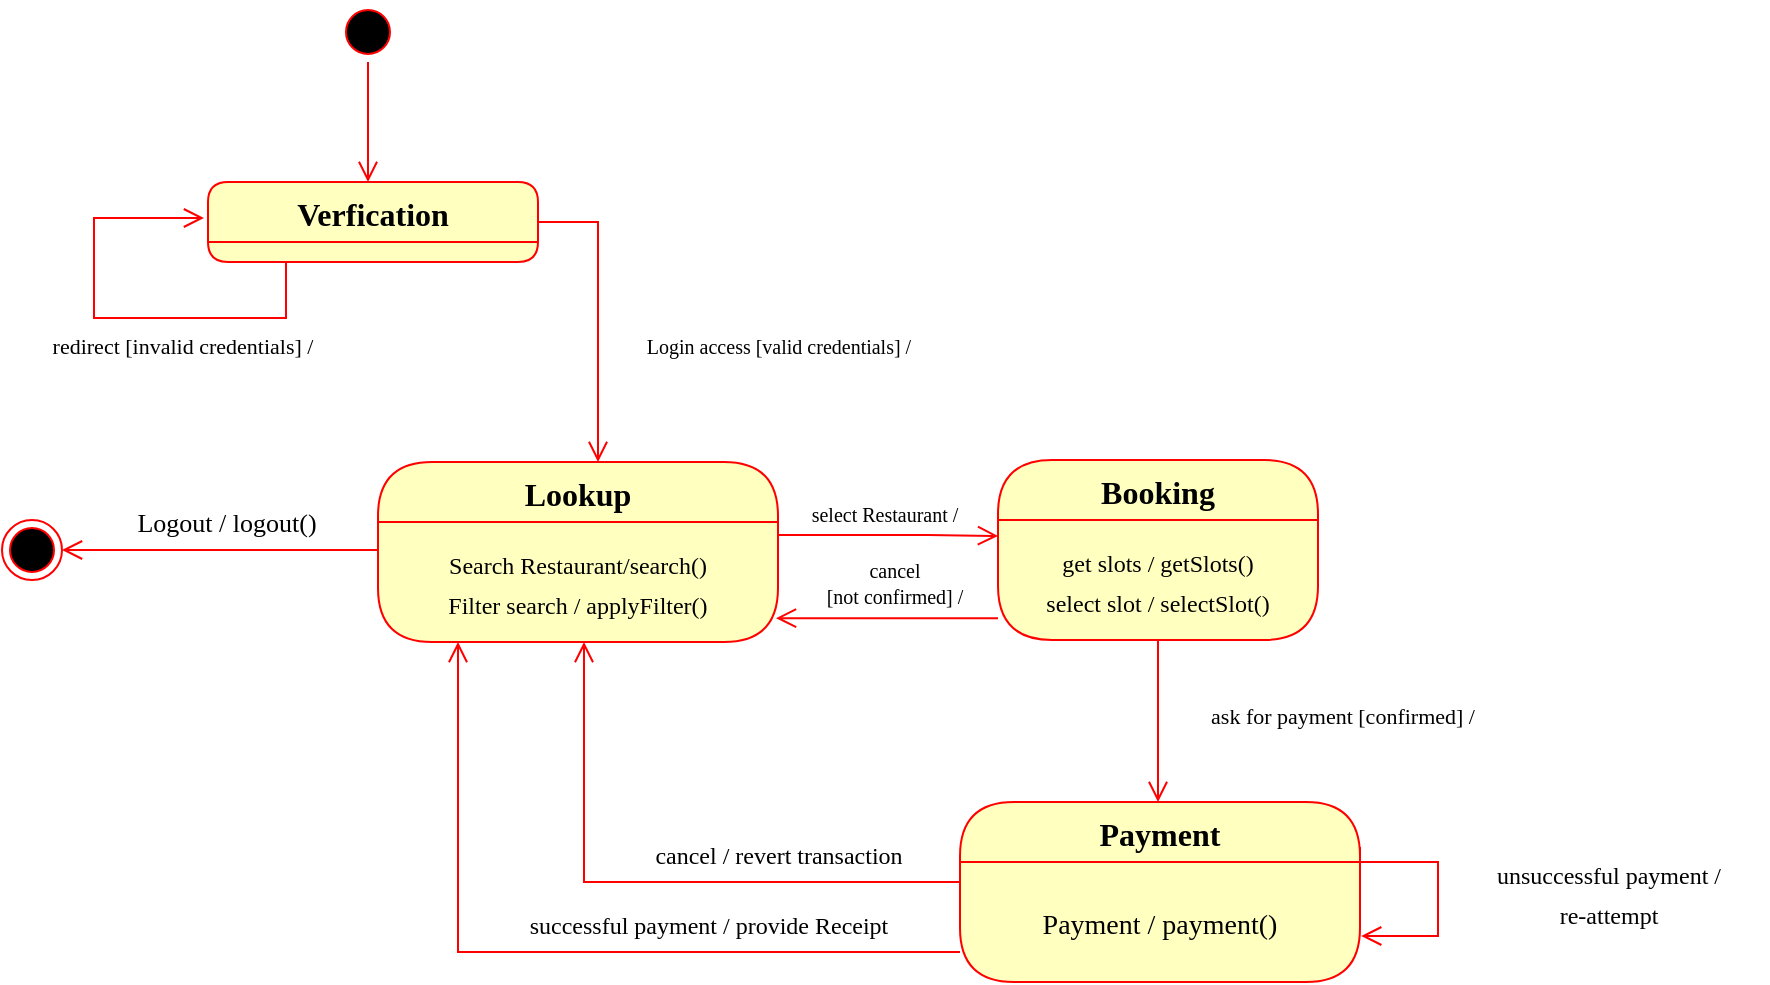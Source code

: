 <mxfile version="15.4.0" type="device"><diagram id="LAeb3qHv1S6SJWcj8WCk" name="Page-1"><mxGraphModel dx="1483" dy="856" grid="1" gridSize="10" guides="1" tooltips="1" connect="1" arrows="1" fold="1" page="1" pageScale="1" pageWidth="1169" pageHeight="827" math="0" shadow="0"><root><mxCell id="0"/><mxCell id="1" parent="0"/><mxCell id="2TR7QT11FFXnB1-whly8-22" value="&lt;font style=&quot;font-size: 10px&quot;&gt;[not confirmed] /&lt;/font&gt;" style="text;html=1;align=center;verticalAlign=middle;resizable=0;points=[];autosize=1;strokeColor=none;fillColor=none;fontSize=16;fontFamily=Verdana;" parent="1" vertex="1"><mxGeometry x="539" y="394" width="100" height="30" as="geometry"/></mxCell><mxCell id="2TR7QT11FFXnB1-whly8-2" value="" style="ellipse;html=1;shape=startState;fillColor=#000000;strokeColor=#ff0000;fontSize=16;fontFamily=Verdana;" parent="1" vertex="1"><mxGeometry x="311" y="114" width="30" height="30" as="geometry"/></mxCell><mxCell id="2TR7QT11FFXnB1-whly8-3" value="" style="edgeStyle=orthogonalEdgeStyle;html=1;verticalAlign=bottom;endArrow=open;endSize=8;strokeColor=#ff0000;rounded=0;fontSize=16;fontFamily=Verdana;" parent="1" source="2TR7QT11FFXnB1-whly8-2" edge="1"><mxGeometry relative="1" as="geometry"><mxPoint x="326" y="204" as="targetPoint"/></mxGeometry></mxCell><mxCell id="2TR7QT11FFXnB1-whly8-4" value="Verfication" style="swimlane;fontStyle=1;align=center;verticalAlign=middle;childLayout=stackLayout;horizontal=1;startSize=30;horizontalStack=0;resizeParent=0;resizeLast=1;container=0;fontColor=#000000;collapsible=0;rounded=1;arcSize=30;strokeColor=#ff0000;fillColor=#ffffc0;swimlaneFillColor=#ffffc0;dropTarget=0;fontSize=16;fontFamily=Verdana;" parent="1" vertex="1"><mxGeometry x="246" y="204" width="165" height="40" as="geometry"/></mxCell><mxCell id="2TR7QT11FFXnB1-whly8-6" value="" style="edgeStyle=orthogonalEdgeStyle;html=1;verticalAlign=bottom;endArrow=open;endSize=8;strokeColor=#ff0000;rounded=0;fontSize=16;fontFamily=Verdana;entryX=0;entryY=0.5;entryDx=0;entryDy=0;exitX=0.25;exitY=1;exitDx=0;exitDy=0;" parent="1" source="2TR7QT11FFXnB1-whly8-4" edge="1"><mxGeometry relative="1" as="geometry"><mxPoint x="244" y="222" as="targetPoint"/><mxPoint x="285" y="242" as="sourcePoint"/><Array as="points"><mxPoint x="285" y="244"/><mxPoint x="285" y="272"/><mxPoint x="189" y="272"/><mxPoint x="189" y="222"/></Array></mxGeometry></mxCell><mxCell id="2TR7QT11FFXnB1-whly8-7" value="&lt;font style=&quot;font-size: 11px&quot;&gt;redirect [invalid credentials] /&lt;/font&gt;" style="text;html=1;align=center;verticalAlign=middle;resizable=0;points=[];autosize=1;strokeColor=none;fillColor=none;fontSize=16;fontFamily=Verdana;" parent="1" vertex="1"><mxGeometry x="143" y="269" width="180" height="30" as="geometry"/></mxCell><mxCell id="2TR7QT11FFXnB1-whly8-8" value="" style="edgeStyle=orthogonalEdgeStyle;html=1;verticalAlign=bottom;endArrow=open;endSize=8;strokeColor=#ff0000;rounded=0;fontSize=16;fontFamily=Verdana;exitX=1;exitY=0.75;exitDx=0;exitDy=0;" parent="1" source="2TR7QT11FFXnB1-whly8-4" edge="1"><mxGeometry relative="1" as="geometry"><mxPoint x="441" y="344" as="targetPoint"/><mxPoint x="469.22" y="336" as="sourcePoint"/><Array as="points"><mxPoint x="411" y="224"/><mxPoint x="441" y="224"/><mxPoint x="441" y="334"/></Array></mxGeometry></mxCell><mxCell id="2TR7QT11FFXnB1-whly8-11" value="Lookup" style="swimlane;fontStyle=1;align=center;verticalAlign=middle;childLayout=stackLayout;horizontal=1;startSize=30;horizontalStack=0;resizeParent=0;resizeLast=1;container=0;fontColor=#000000;collapsible=0;rounded=1;arcSize=30;strokeColor=#ff0000;fillColor=#ffffc0;swimlaneFillColor=#ffffc0;dropTarget=0;fontFamily=Verdana;fontSize=16;" parent="1" vertex="1"><mxGeometry x="331" y="344" width="200" height="90" as="geometry"/></mxCell><mxCell id="2TR7QT11FFXnB1-whly8-12" value="&lt;font style=&quot;font-size: 12px&quot;&gt;Search Restaurant/search()&lt;br&gt;Filter search / applyFilter()&lt;br&gt;&lt;/font&gt;" style="text;html=1;strokeColor=none;fillColor=none;align=center;verticalAlign=middle;spacingLeft=4;spacingRight=4;whiteSpace=wrap;overflow=hidden;rotatable=0;fontColor=#000000;fontFamily=Verdana;fontSize=16;" parent="2TR7QT11FFXnB1-whly8-11" vertex="1"><mxGeometry y="30" width="200" height="60" as="geometry"/></mxCell><mxCell id="2TR7QT11FFXnB1-whly8-13" value="" style="edgeStyle=orthogonalEdgeStyle;html=1;verticalAlign=bottom;endArrow=open;endSize=8;strokeColor=#ff0000;rounded=0;fontFamily=Verdana;fontSize=16;exitX=1;exitY=0.25;exitDx=0;exitDy=0;" parent="1" edge="1"><mxGeometry relative="1" as="geometry"><mxPoint x="641" y="381" as="targetPoint"/><mxPoint x="531" y="380.5" as="sourcePoint"/><Array as="points"><mxPoint x="606" y="381"/></Array></mxGeometry></mxCell><mxCell id="2TR7QT11FFXnB1-whly8-14" value="Booking" style="swimlane;fontStyle=1;align=center;verticalAlign=middle;childLayout=stackLayout;horizontal=1;startSize=30;horizontalStack=0;resizeParent=0;resizeLast=1;container=0;fontColor=#000000;collapsible=0;rounded=1;arcSize=30;strokeColor=#ff0000;fillColor=#ffffc0;swimlaneFillColor=#ffffc0;dropTarget=0;fontFamily=Verdana;fontSize=16;" parent="1" vertex="1"><mxGeometry x="641" y="343" width="160" height="90" as="geometry"/></mxCell><mxCell id="2TR7QT11FFXnB1-whly8-15" value="&lt;font style=&quot;font-size: 12px&quot;&gt;get slots / getSlots()&lt;br&gt;select slot / selectSlot()&lt;/font&gt;" style="text;html=1;strokeColor=none;fillColor=none;align=center;verticalAlign=middle;spacingLeft=4;spacingRight=4;whiteSpace=wrap;overflow=hidden;rotatable=0;fontColor=#000000;fontFamily=Verdana;fontSize=16;" parent="2TR7QT11FFXnB1-whly8-14" vertex="1"><mxGeometry y="30" width="160" height="60" as="geometry"/></mxCell><mxCell id="2TR7QT11FFXnB1-whly8-16" value="" style="edgeStyle=orthogonalEdgeStyle;html=1;verticalAlign=bottom;endArrow=open;endSize=8;strokeColor=#ff0000;rounded=0;fontFamily=Verdana;fontSize=16;" parent="1" source="2TR7QT11FFXnB1-whly8-14" edge="1"><mxGeometry relative="1" as="geometry"><mxPoint x="721" y="514" as="targetPoint"/></mxGeometry></mxCell><mxCell id="2TR7QT11FFXnB1-whly8-17" value="&lt;font style=&quot;font-size: 10px&quot;&gt;select Restaurant /&lt;/font&gt;" style="text;html=1;align=center;verticalAlign=middle;resizable=0;points=[];autosize=1;strokeColor=none;fillColor=none;fontSize=16;fontFamily=Verdana;" parent="1" vertex="1"><mxGeometry x="529" y="353" width="110" height="30" as="geometry"/></mxCell><mxCell id="2TR7QT11FFXnB1-whly8-18" value="&lt;font style=&quot;font-size: 10px&quot;&gt;Login access [valid credentials] /&lt;/font&gt;" style="text;html=1;align=center;verticalAlign=middle;resizable=0;points=[];autosize=1;strokeColor=none;fillColor=none;fontSize=16;fontFamily=Verdana;" parent="1" vertex="1"><mxGeometry x="441" y="269" width="180" height="30" as="geometry"/></mxCell><mxCell id="2TR7QT11FFXnB1-whly8-19" value="&lt;font style=&quot;font-size: 11px&quot;&gt;ask for payment [confirmed] /&lt;/font&gt;" style="text;html=1;align=center;verticalAlign=middle;resizable=0;points=[];autosize=1;strokeColor=none;fillColor=none;fontSize=16;fontFamily=Verdana;" parent="1" vertex="1"><mxGeometry x="723" y="454" width="180" height="30" as="geometry"/></mxCell><mxCell id="2TR7QT11FFXnB1-whly8-20" value="" style="edgeStyle=orthogonalEdgeStyle;html=1;verticalAlign=bottom;endArrow=open;endSize=8;strokeColor=#ff0000;rounded=0;fontFamily=Verdana;fontSize=16;" parent="1" source="2TR7QT11FFXnB1-whly8-15" edge="1"><mxGeometry relative="1" as="geometry"><mxPoint x="530" y="422.1" as="targetPoint"/><mxPoint x="639.04" y="422.14" as="sourcePoint"/><Array as="points"><mxPoint x="580" y="422"/></Array></mxGeometry></mxCell><mxCell id="2TR7QT11FFXnB1-whly8-21" value="&lt;blockquote style=&quot;margin: 0 0 0 40px ; border: none ; padding: 0px&quot;&gt;&lt;/blockquote&gt;&lt;font style=&quot;font-size: 10px&quot;&gt;cancel&lt;/font&gt;" style="text;html=1;align=center;verticalAlign=middle;resizable=0;points=[];autosize=1;strokeColor=none;fillColor=none;fontSize=16;fontFamily=Verdana;" parent="1" vertex="1"><mxGeometry x="559" y="381" width="60" height="30" as="geometry"/></mxCell><mxCell id="2TR7QT11FFXnB1-whly8-23" value="Payment" style="swimlane;fontStyle=1;align=center;verticalAlign=middle;childLayout=stackLayout;horizontal=1;startSize=30;horizontalStack=0;resizeParent=0;resizeLast=1;container=0;fontColor=#000000;collapsible=0;rounded=1;arcSize=30;strokeColor=#ff0000;fillColor=#ffffc0;swimlaneFillColor=#ffffc0;dropTarget=0;fontFamily=Verdana;fontSize=16;" parent="1" vertex="1"><mxGeometry x="622" y="514" width="200" height="90" as="geometry"/></mxCell><mxCell id="2TR7QT11FFXnB1-whly8-24" value="&lt;font style=&quot;font-size: 14px&quot;&gt;Payment / payment()&lt;/font&gt;" style="text;html=1;strokeColor=none;fillColor=none;align=center;verticalAlign=middle;spacingLeft=4;spacingRight=4;whiteSpace=wrap;overflow=hidden;rotatable=0;fontColor=#000000;fontFamily=Verdana;fontSize=16;" parent="2TR7QT11FFXnB1-whly8-23" vertex="1"><mxGeometry y="30" width="200" height="60" as="geometry"/></mxCell><mxCell id="2TR7QT11FFXnB1-whly8-29" value="" style="edgeStyle=orthogonalEdgeStyle;html=1;verticalAlign=bottom;endArrow=open;endSize=8;strokeColor=#ff0000;rounded=0;fontFamily=Verdana;fontSize=16;exitX=1;exitY=0.25;exitDx=0;exitDy=0;entryX=1.003;entryY=0.623;entryDx=0;entryDy=0;entryPerimeter=0;" parent="2TR7QT11FFXnB1-whly8-23" source="2TR7QT11FFXnB1-whly8-23" target="2TR7QT11FFXnB1-whly8-24" edge="1"><mxGeometry relative="1" as="geometry"><mxPoint x="110" y="180" as="targetPoint"/><mxPoint x="110" y="100" as="sourcePoint"/><Array as="points"><mxPoint x="200" y="30"/><mxPoint x="239" y="30"/><mxPoint x="239" y="67"/><mxPoint x="201" y="67"/></Array></mxGeometry></mxCell><mxCell id="2TR7QT11FFXnB1-whly8-25" value="" style="edgeStyle=orthogonalEdgeStyle;html=1;verticalAlign=bottom;endArrow=open;endSize=8;strokeColor=#ff0000;rounded=0;fontFamily=Verdana;fontSize=16;exitX=0;exitY=0.75;exitDx=0;exitDy=0;entryX=0.2;entryY=1;entryDx=0;entryDy=0;entryPerimeter=0;" parent="1" source="2TR7QT11FFXnB1-whly8-24" target="2TR7QT11FFXnB1-whly8-12" edge="1"><mxGeometry relative="1" as="geometry"><mxPoint x="329.72" y="604" as="targetPoint"/><Array as="points"><mxPoint x="371" y="589"/></Array></mxGeometry></mxCell><mxCell id="2TR7QT11FFXnB1-whly8-27" value="" style="edgeStyle=orthogonalEdgeStyle;html=1;verticalAlign=bottom;endArrow=open;endSize=8;strokeColor=#ff0000;rounded=0;fontFamily=Verdana;fontSize=16;exitX=0;exitY=0;exitDx=0;exitDy=0;" parent="1" source="2TR7QT11FFXnB1-whly8-24" edge="1"><mxGeometry relative="1" as="geometry"><mxPoint x="434" y="434" as="targetPoint"/><mxPoint x="620" y="565.18" as="sourcePoint"/><Array as="points"><mxPoint x="622" y="554"/><mxPoint x="434" y="554"/></Array></mxGeometry></mxCell><mxCell id="2TR7QT11FFXnB1-whly8-28" value="&lt;font style=&quot;font-size: 12px&quot;&gt;cancel / revert transaction&lt;/font&gt;" style="text;html=1;align=center;verticalAlign=middle;resizable=0;points=[];autosize=1;strokeColor=none;fillColor=none;fontSize=16;fontFamily=Verdana;" parent="1" vertex="1"><mxGeometry x="446" y="524" width="170" height="30" as="geometry"/></mxCell><mxCell id="2TR7QT11FFXnB1-whly8-30" value="&lt;font style=&quot;font-size: 12px&quot;&gt;unsuccessful payment / &lt;br&gt;re-attempt&lt;/font&gt;" style="text;html=1;align=center;verticalAlign=middle;resizable=0;points=[];autosize=1;strokeColor=none;fillColor=none;fontSize=16;fontFamily=Verdana;" parent="1" vertex="1"><mxGeometry x="866" y="534" width="160" height="50" as="geometry"/></mxCell><mxCell id="2TR7QT11FFXnB1-whly8-32" value="&lt;font style=&quot;font-size: 12px&quot;&gt;successful payment / provide Receipt&lt;/font&gt;" style="text;html=1;align=center;verticalAlign=middle;resizable=0;points=[];autosize=1;strokeColor=none;fillColor=none;fontSize=16;fontFamily=Verdana;" parent="1" vertex="1"><mxGeometry x="376" y="559" width="240" height="30" as="geometry"/></mxCell><mxCell id="2TR7QT11FFXnB1-whly8-33" value="" style="edgeStyle=orthogonalEdgeStyle;html=1;verticalAlign=bottom;endArrow=open;endSize=8;strokeColor=#ff0000;rounded=0;fontFamily=Verdana;fontSize=16;exitX=0;exitY=0.75;exitDx=0;exitDy=0;entryX=1;entryY=0.5;entryDx=0;entryDy=0;" parent="1" target="2TR7QT11FFXnB1-whly8-34" edge="1"><mxGeometry relative="1" as="geometry"><mxPoint x="260" y="360" as="targetPoint"/><mxPoint x="331" y="389" as="sourcePoint"/><Array as="points"><mxPoint x="331" y="388"/></Array></mxGeometry></mxCell><mxCell id="2TR7QT11FFXnB1-whly8-34" value="" style="ellipse;html=1;shape=endState;fillColor=#000000;strokeColor=#ff0000;fontFamily=Verdana;fontSize=16;" parent="1" vertex="1"><mxGeometry x="143" y="373" width="30" height="30" as="geometry"/></mxCell><mxCell id="2TR7QT11FFXnB1-whly8-39" value="&lt;font style=&quot;font-size: 13px&quot;&gt;Logout / logout()&lt;/font&gt;" style="text;html=1;align=center;verticalAlign=middle;resizable=0;points=[];autosize=1;strokeColor=none;fillColor=none;fontSize=16;fontFamily=Verdana;" parent="1" vertex="1"><mxGeometry x="190" y="363" width="130" height="20" as="geometry"/></mxCell></root></mxGraphModel></diagram></mxfile>
